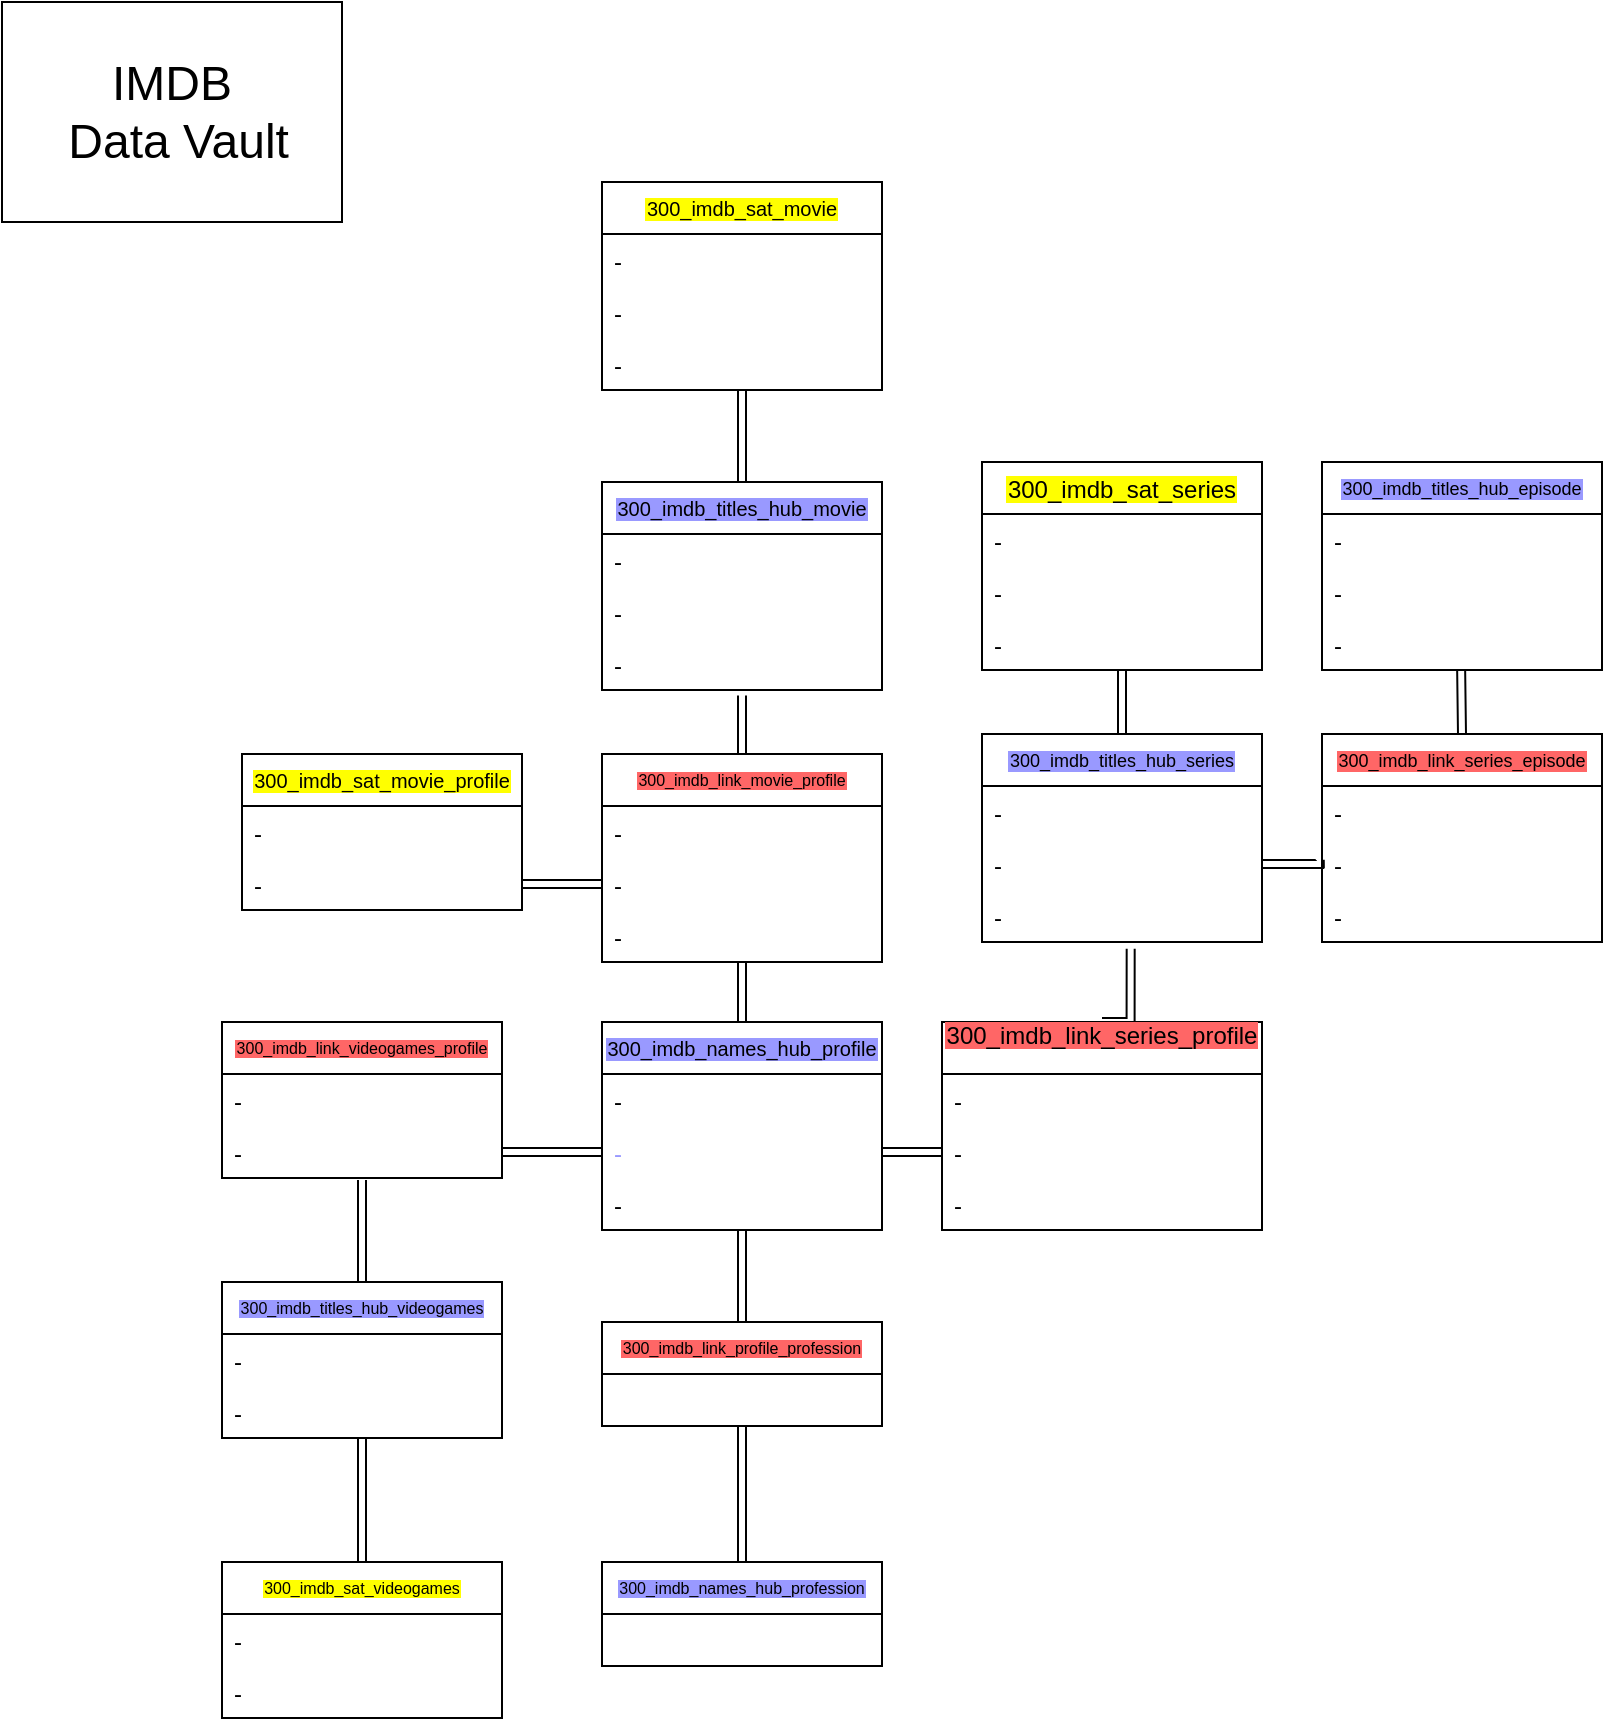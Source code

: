 <mxfile version="10.6.1" type="github"><diagram id="UH8m4Kq5_uAXLnKM9iat" name="Page-1"><mxGraphModel dx="1683" dy="917" grid="1" gridSize="10" guides="1" tooltips="1" connect="1" arrows="0" fold="1" page="1" pageScale="1" pageWidth="827" pageHeight="1169" math="0" shadow="0"><root><mxCell id="0"/><mxCell id="1" parent="0"/><mxCell id="UDHo2R98utQzKw6HFg2y-67" style="edgeStyle=orthogonalEdgeStyle;shape=link;rounded=0;orthogonalLoop=1;jettySize=auto;html=1;exitX=0.5;exitY=0;exitDx=0;exitDy=0;entryX=0.5;entryY=1;entryDx=0;entryDy=0;fontSize=8;" edge="1" parent="1" source="UDHo2R98utQzKw6HFg2y-2" target="UDHo2R98utQzKw6HFg2y-63"><mxGeometry relative="1" as="geometry"/></mxCell><mxCell id="UDHo2R98utQzKw6HFg2y-2" value="300_imdb_names_hub_profile" style="swimlane;fontStyle=0;childLayout=stackLayout;horizontal=1;startSize=26;fillColor=none;horizontalStack=0;resizeParent=1;resizeParentMax=0;resizeLast=0;collapsible=1;marginBottom=0;fontSize=10;labelBackgroundColor=#9999FF;" vertex="1" parent="1"><mxGeometry x="310" y="560" width="140" height="104" as="geometry"/></mxCell><mxCell id="UDHo2R98utQzKw6HFg2y-3" value="-" style="text;strokeColor=none;fillColor=none;align=left;verticalAlign=top;spacingLeft=4;spacingRight=4;overflow=hidden;rotatable=0;points=[[0,0.5],[1,0.5]];portConstraint=eastwest;" vertex="1" parent="UDHo2R98utQzKw6HFg2y-2"><mxGeometry y="26" width="140" height="26" as="geometry"/></mxCell><mxCell id="UDHo2R98utQzKw6HFg2y-4" value="-" style="text;strokeColor=none;fillColor=none;align=left;verticalAlign=top;spacingLeft=4;spacingRight=4;overflow=hidden;rotatable=0;points=[[0,0.5],[1,0.5]];portConstraint=eastwest;fontColor=#9999FF;" vertex="1" parent="UDHo2R98utQzKw6HFg2y-2"><mxGeometry y="52" width="140" height="26" as="geometry"/></mxCell><mxCell id="UDHo2R98utQzKw6HFg2y-5" value="-" style="text;strokeColor=none;fillColor=none;align=left;verticalAlign=top;spacingLeft=4;spacingRight=4;overflow=hidden;rotatable=0;points=[[0,0.5],[1,0.5]];portConstraint=eastwest;" vertex="1" parent="UDHo2R98utQzKw6HFg2y-2"><mxGeometry y="78" width="140" height="26" as="geometry"/></mxCell><mxCell id="UDHo2R98utQzKw6HFg2y-26" style="edgeStyle=orthogonalEdgeStyle;shape=link;rounded=0;orthogonalLoop=1;jettySize=auto;html=1;exitX=0.5;exitY=0;exitDx=0;exitDy=0;entryX=0.531;entryY=1.128;entryDx=0;entryDy=0;entryPerimeter=0;" edge="1" parent="1" source="UDHo2R98utQzKw6HFg2y-7" target="UDHo2R98utQzKw6HFg2y-17"><mxGeometry relative="1" as="geometry"/></mxCell><mxCell id="UDHo2R98utQzKw6HFg2y-7" value="300_imdb_link_series_profile&#10;" style="swimlane;fontStyle=0;childLayout=stackLayout;horizontal=1;startSize=26;fillColor=none;horizontalStack=0;resizeParent=1;resizeParentMax=0;resizeLast=0;collapsible=1;marginBottom=0;labelBackgroundColor=#FF6666;" vertex="1" parent="1"><mxGeometry x="480" y="560" width="160" height="104" as="geometry"/></mxCell><mxCell id="UDHo2R98utQzKw6HFg2y-8" value="-" style="text;strokeColor=none;fillColor=none;align=left;verticalAlign=top;spacingLeft=4;spacingRight=4;overflow=hidden;rotatable=0;points=[[0,0.5],[1,0.5]];portConstraint=eastwest;" vertex="1" parent="UDHo2R98utQzKw6HFg2y-7"><mxGeometry y="26" width="160" height="26" as="geometry"/></mxCell><mxCell id="UDHo2R98utQzKw6HFg2y-9" value="-" style="text;strokeColor=none;fillColor=none;align=left;verticalAlign=top;spacingLeft=4;spacingRight=4;overflow=hidden;rotatable=0;points=[[0,0.5],[1,0.5]];portConstraint=eastwest;" vertex="1" parent="UDHo2R98utQzKw6HFg2y-7"><mxGeometry y="52" width="160" height="26" as="geometry"/></mxCell><mxCell id="UDHo2R98utQzKw6HFg2y-10" value="-" style="text;strokeColor=none;fillColor=none;align=left;verticalAlign=top;spacingLeft=4;spacingRight=4;overflow=hidden;rotatable=0;points=[[0,0.5],[1,0.5]];portConstraint=eastwest;" vertex="1" parent="UDHo2R98utQzKw6HFg2y-7"><mxGeometry y="78" width="160" height="26" as="geometry"/></mxCell><mxCell id="UDHo2R98utQzKw6HFg2y-12" style="edgeStyle=orthogonalEdgeStyle;rounded=0;orthogonalLoop=1;jettySize=auto;html=1;exitX=1;exitY=0.5;exitDx=0;exitDy=0;shape=link;" edge="1" parent="1" source="UDHo2R98utQzKw6HFg2y-4" target="UDHo2R98utQzKw6HFg2y-9"><mxGeometry relative="1" as="geometry"/></mxCell><mxCell id="UDHo2R98utQzKw6HFg2y-24" style="edgeStyle=orthogonalEdgeStyle;shape=link;rounded=0;orthogonalLoop=1;jettySize=auto;html=1;exitX=0.5;exitY=0;exitDx=0;exitDy=0;entryX=0.5;entryY=1;entryDx=0;entryDy=0;" edge="1" parent="1" source="UDHo2R98utQzKw6HFg2y-14" target="UDHo2R98utQzKw6HFg2y-20"><mxGeometry relative="1" as="geometry"/></mxCell><mxCell id="UDHo2R98utQzKw6HFg2y-14" value="300_imdb_titles_hub_series" style="swimlane;fontStyle=0;childLayout=stackLayout;horizontal=1;startSize=26;fillColor=none;horizontalStack=0;resizeParent=1;resizeParentMax=0;resizeLast=0;collapsible=1;marginBottom=0;fontSize=9;labelBackgroundColor=#9999FF;" vertex="1" parent="1"><mxGeometry x="500" y="416" width="140" height="104" as="geometry"/></mxCell><mxCell id="UDHo2R98utQzKw6HFg2y-15" value="-" style="text;strokeColor=none;fillColor=none;align=left;verticalAlign=top;spacingLeft=4;spacingRight=4;overflow=hidden;rotatable=0;points=[[0,0.5],[1,0.5]];portConstraint=eastwest;" vertex="1" parent="UDHo2R98utQzKw6HFg2y-14"><mxGeometry y="26" width="140" height="26" as="geometry"/></mxCell><mxCell id="UDHo2R98utQzKw6HFg2y-16" value="-" style="text;strokeColor=none;fillColor=none;align=left;verticalAlign=top;spacingLeft=4;spacingRight=4;overflow=hidden;rotatable=0;points=[[0,0.5],[1,0.5]];portConstraint=eastwest;" vertex="1" parent="UDHo2R98utQzKw6HFg2y-14"><mxGeometry y="52" width="140" height="26" as="geometry"/></mxCell><mxCell id="UDHo2R98utQzKw6HFg2y-17" value="-" style="text;strokeColor=none;fillColor=none;align=left;verticalAlign=top;spacingLeft=4;spacingRight=4;overflow=hidden;rotatable=0;points=[[0,0.5],[1,0.5]];portConstraint=eastwest;" vertex="1" parent="UDHo2R98utQzKw6HFg2y-14"><mxGeometry y="78" width="140" height="26" as="geometry"/></mxCell><mxCell id="UDHo2R98utQzKw6HFg2y-20" value="300_imdb_sat_series" style="swimlane;fontStyle=0;childLayout=stackLayout;horizontal=1;startSize=26;fillColor=none;horizontalStack=0;resizeParent=1;resizeParentMax=0;resizeLast=0;collapsible=1;marginBottom=0;labelBackgroundColor=#FFFF00;" vertex="1" parent="1"><mxGeometry x="500" y="280" width="140" height="104" as="geometry"/></mxCell><mxCell id="UDHo2R98utQzKw6HFg2y-21" value="-" style="text;strokeColor=none;fillColor=none;align=left;verticalAlign=top;spacingLeft=4;spacingRight=4;overflow=hidden;rotatable=0;points=[[0,0.5],[1,0.5]];portConstraint=eastwest;" vertex="1" parent="UDHo2R98utQzKw6HFg2y-20"><mxGeometry y="26" width="140" height="26" as="geometry"/></mxCell><mxCell id="UDHo2R98utQzKw6HFg2y-22" value="-" style="text;strokeColor=none;fillColor=none;align=left;verticalAlign=top;spacingLeft=4;spacingRight=4;overflow=hidden;rotatable=0;points=[[0,0.5],[1,0.5]];portConstraint=eastwest;" vertex="1" parent="UDHo2R98utQzKw6HFg2y-20"><mxGeometry y="52" width="140" height="26" as="geometry"/></mxCell><mxCell id="UDHo2R98utQzKw6HFg2y-23" value="-" style="text;strokeColor=none;fillColor=none;align=left;verticalAlign=top;spacingLeft=4;spacingRight=4;overflow=hidden;rotatable=0;points=[[0,0.5],[1,0.5]];portConstraint=eastwest;" vertex="1" parent="UDHo2R98utQzKw6HFg2y-20"><mxGeometry y="78" width="140" height="26" as="geometry"/></mxCell><mxCell id="UDHo2R98utQzKw6HFg2y-37" style="edgeStyle=orthogonalEdgeStyle;shape=link;rounded=0;orthogonalLoop=1;jettySize=auto;html=1;exitX=0.5;exitY=0;exitDx=0;exitDy=0;entryX=0.497;entryY=1.007;entryDx=0;entryDy=0;entryPerimeter=0;fontSize=9;" edge="1" parent="1" source="UDHo2R98utQzKw6HFg2y-27" target="UDHo2R98utQzKw6HFg2y-36"><mxGeometry relative="1" as="geometry"/></mxCell><mxCell id="UDHo2R98utQzKw6HFg2y-27" value="300_imdb_link_series_episode" style="swimlane;fontStyle=0;childLayout=stackLayout;horizontal=1;startSize=26;fillColor=none;horizontalStack=0;resizeParent=1;resizeParentMax=0;resizeLast=0;collapsible=1;marginBottom=0;fontSize=9;labelBackgroundColor=#FF6666;" vertex="1" parent="1"><mxGeometry x="670" y="416" width="140" height="104" as="geometry"/></mxCell><mxCell id="UDHo2R98utQzKw6HFg2y-28" value="-" style="text;strokeColor=none;fillColor=none;align=left;verticalAlign=top;spacingLeft=4;spacingRight=4;overflow=hidden;rotatable=0;points=[[0,0.5],[1,0.5]];portConstraint=eastwest;" vertex="1" parent="UDHo2R98utQzKw6HFg2y-27"><mxGeometry y="26" width="140" height="26" as="geometry"/></mxCell><mxCell id="UDHo2R98utQzKw6HFg2y-29" value="-" style="text;strokeColor=none;fillColor=none;align=left;verticalAlign=top;spacingLeft=4;spacingRight=4;overflow=hidden;rotatable=0;points=[[0,0.5],[1,0.5]];portConstraint=eastwest;" vertex="1" parent="UDHo2R98utQzKw6HFg2y-27"><mxGeometry y="52" width="140" height="26" as="geometry"/></mxCell><mxCell id="UDHo2R98utQzKw6HFg2y-30" value="-" style="text;strokeColor=none;fillColor=none;align=left;verticalAlign=top;spacingLeft=4;spacingRight=4;overflow=hidden;rotatable=0;points=[[0,0.5],[1,0.5]];portConstraint=eastwest;" vertex="1" parent="UDHo2R98utQzKw6HFg2y-27"><mxGeometry y="78" width="140" height="26" as="geometry"/></mxCell><mxCell id="UDHo2R98utQzKw6HFg2y-32" style="edgeStyle=orthogonalEdgeStyle;shape=link;rounded=0;orthogonalLoop=1;jettySize=auto;html=1;exitX=1;exitY=0.5;exitDx=0;exitDy=0;entryX=-0.008;entryY=0.421;entryDx=0;entryDy=0;entryPerimeter=0;fontSize=9;" edge="1" parent="1" source="UDHo2R98utQzKw6HFg2y-16" target="UDHo2R98utQzKw6HFg2y-29"><mxGeometry relative="1" as="geometry"/></mxCell><mxCell id="UDHo2R98utQzKw6HFg2y-33" value="300_imdb_titles_hub_episode" style="swimlane;fontStyle=0;childLayout=stackLayout;horizontal=1;startSize=26;fillColor=none;horizontalStack=0;resizeParent=1;resizeParentMax=0;resizeLast=0;collapsible=1;marginBottom=0;fontSize=9;labelBackgroundColor=#9999FF;" vertex="1" parent="1"><mxGeometry x="670" y="280" width="140" height="104" as="geometry"/></mxCell><mxCell id="UDHo2R98utQzKw6HFg2y-34" value="-" style="text;strokeColor=none;fillColor=none;align=left;verticalAlign=top;spacingLeft=4;spacingRight=4;overflow=hidden;rotatable=0;points=[[0,0.5],[1,0.5]];portConstraint=eastwest;" vertex="1" parent="UDHo2R98utQzKw6HFg2y-33"><mxGeometry y="26" width="140" height="26" as="geometry"/></mxCell><mxCell id="UDHo2R98utQzKw6HFg2y-35" value="-" style="text;strokeColor=none;fillColor=none;align=left;verticalAlign=top;spacingLeft=4;spacingRight=4;overflow=hidden;rotatable=0;points=[[0,0.5],[1,0.5]];portConstraint=eastwest;" vertex="1" parent="UDHo2R98utQzKw6HFg2y-33"><mxGeometry y="52" width="140" height="26" as="geometry"/></mxCell><mxCell id="UDHo2R98utQzKw6HFg2y-36" value="-" style="text;strokeColor=none;fillColor=none;align=left;verticalAlign=top;spacingLeft=4;spacingRight=4;overflow=hidden;rotatable=0;points=[[0,0.5],[1,0.5]];portConstraint=eastwest;" vertex="1" parent="UDHo2R98utQzKw6HFg2y-33"><mxGeometry y="78" width="140" height="26" as="geometry"/></mxCell><mxCell id="UDHo2R98utQzKw6HFg2y-42" style="edgeStyle=orthogonalEdgeStyle;shape=link;rounded=0;orthogonalLoop=1;jettySize=auto;html=1;exitX=0.5;exitY=0;exitDx=0;exitDy=0;entryX=0.5;entryY=1;entryDx=0;entryDy=0;fontSize=10;" edge="1" parent="1" source="UDHo2R98utQzKw6HFg2y-38" target="UDHo2R98utQzKw6HFg2y-2"><mxGeometry relative="1" as="geometry"/></mxCell><mxCell id="UDHo2R98utQzKw6HFg2y-38" value="300_imdb_link_profile_profession" style="swimlane;fontStyle=0;childLayout=stackLayout;horizontal=1;startSize=26;fillColor=none;horizontalStack=0;resizeParent=1;resizeParentMax=0;resizeLast=0;collapsible=1;marginBottom=0;fontSize=8;labelBackgroundColor=#FF6666;" vertex="1" parent="1"><mxGeometry x="310" y="710" width="140" height="52" as="geometry"/></mxCell><mxCell id="UDHo2R98utQzKw6HFg2y-47" style="edgeStyle=orthogonalEdgeStyle;shape=link;rounded=0;orthogonalLoop=1;jettySize=auto;html=1;exitX=0.5;exitY=0;exitDx=0;exitDy=0;entryX=0.5;entryY=1;entryDx=0;entryDy=0;fontSize=8;" edge="1" parent="1" source="UDHo2R98utQzKw6HFg2y-43" target="UDHo2R98utQzKw6HFg2y-38"><mxGeometry relative="1" as="geometry"><mxPoint x="379.2" y="792.8" as="targetPoint"/></mxGeometry></mxCell><mxCell id="UDHo2R98utQzKw6HFg2y-43" value="300_imdb_names_hub_profession" style="swimlane;fontStyle=0;childLayout=stackLayout;horizontal=1;startSize=26;fillColor=none;horizontalStack=0;resizeParent=1;resizeParentMax=0;resizeLast=0;collapsible=1;marginBottom=0;fontSize=8;labelBackgroundColor=#9999FF;" vertex="1" parent="1"><mxGeometry x="310" y="830" width="140" height="52" as="geometry"/></mxCell><mxCell id="UDHo2R98utQzKw6HFg2y-48" value="300_imdb_link_videogames_profile" style="swimlane;fontStyle=0;childLayout=stackLayout;horizontal=1;startSize=26;fillColor=none;horizontalStack=0;resizeParent=1;resizeParentMax=0;resizeLast=0;collapsible=1;marginBottom=0;fontSize=8;labelBackgroundColor=#FF6666;" vertex="1" parent="1"><mxGeometry x="120" y="560" width="140" height="78" as="geometry"/></mxCell><mxCell id="UDHo2R98utQzKw6HFg2y-49" value="-" style="text;strokeColor=none;fillColor=none;align=left;verticalAlign=top;spacingLeft=4;spacingRight=4;overflow=hidden;rotatable=0;points=[[0,0.5],[1,0.5]];portConstraint=eastwest;" vertex="1" parent="UDHo2R98utQzKw6HFg2y-48"><mxGeometry y="26" width="140" height="26" as="geometry"/></mxCell><mxCell id="UDHo2R98utQzKw6HFg2y-50" value="-" style="text;strokeColor=none;fillColor=none;align=left;verticalAlign=top;spacingLeft=4;spacingRight=4;overflow=hidden;rotatable=0;points=[[0,0.5],[1,0.5]];portConstraint=eastwest;" vertex="1" parent="UDHo2R98utQzKw6HFg2y-48"><mxGeometry y="52" width="140" height="26" as="geometry"/></mxCell><mxCell id="UDHo2R98utQzKw6HFg2y-52" style="edgeStyle=orthogonalEdgeStyle;shape=link;rounded=0;orthogonalLoop=1;jettySize=auto;html=1;exitX=0;exitY=0.5;exitDx=0;exitDy=0;entryX=1;entryY=0.5;entryDx=0;entryDy=0;fontSize=8;" edge="1" parent="1" source="UDHo2R98utQzKw6HFg2y-4" target="UDHo2R98utQzKw6HFg2y-50"><mxGeometry relative="1" as="geometry"/></mxCell><mxCell id="UDHo2R98utQzKw6HFg2y-57" style="edgeStyle=orthogonalEdgeStyle;shape=link;rounded=0;orthogonalLoop=1;jettySize=auto;html=1;exitX=0.5;exitY=0;exitDx=0;exitDy=0;entryX=0.5;entryY=1.038;entryDx=0;entryDy=0;entryPerimeter=0;fontSize=8;" edge="1" parent="1" source="UDHo2R98utQzKw6HFg2y-53" target="UDHo2R98utQzKw6HFg2y-50"><mxGeometry relative="1" as="geometry"><mxPoint x="190" y="664" as="targetPoint"/></mxGeometry></mxCell><mxCell id="UDHo2R98utQzKw6HFg2y-53" value="300_imdb_titles_hub_videogames" style="swimlane;fontStyle=0;childLayout=stackLayout;horizontal=1;startSize=26;fillColor=none;horizontalStack=0;resizeParent=1;resizeParentMax=0;resizeLast=0;collapsible=1;marginBottom=0;fontSize=8;labelBackgroundColor=#9999FF;" vertex="1" parent="1"><mxGeometry x="120" y="690" width="140" height="78" as="geometry"/></mxCell><mxCell id="UDHo2R98utQzKw6HFg2y-54" value="-" style="text;strokeColor=none;fillColor=none;align=left;verticalAlign=top;spacingLeft=4;spacingRight=4;overflow=hidden;rotatable=0;points=[[0,0.5],[1,0.5]];portConstraint=eastwest;" vertex="1" parent="UDHo2R98utQzKw6HFg2y-53"><mxGeometry y="26" width="140" height="26" as="geometry"/></mxCell><mxCell id="UDHo2R98utQzKw6HFg2y-55" value="-" style="text;strokeColor=none;fillColor=none;align=left;verticalAlign=top;spacingLeft=4;spacingRight=4;overflow=hidden;rotatable=0;points=[[0,0.5],[1,0.5]];portConstraint=eastwest;" vertex="1" parent="UDHo2R98utQzKw6HFg2y-53"><mxGeometry y="52" width="140" height="26" as="geometry"/></mxCell><mxCell id="UDHo2R98utQzKw6HFg2y-62" style="edgeStyle=orthogonalEdgeStyle;shape=link;rounded=0;orthogonalLoop=1;jettySize=auto;html=1;exitX=0.5;exitY=0;exitDx=0;exitDy=0;entryX=0.5;entryY=1;entryDx=0;entryDy=0;fontSize=8;" edge="1" parent="1" source="UDHo2R98utQzKw6HFg2y-58" target="UDHo2R98utQzKw6HFg2y-53"><mxGeometry relative="1" as="geometry"><mxPoint x="189.857" y="796.857" as="targetPoint"/></mxGeometry></mxCell><mxCell id="UDHo2R98utQzKw6HFg2y-58" value="300_imdb_sat_videogames" style="swimlane;fontStyle=0;childLayout=stackLayout;horizontal=1;startSize=26;fillColor=none;horizontalStack=0;resizeParent=1;resizeParentMax=0;resizeLast=0;collapsible=1;marginBottom=0;fontSize=8;labelBackgroundColor=#FFFF00;" vertex="1" parent="1"><mxGeometry x="120" y="830" width="140" height="78" as="geometry"/></mxCell><mxCell id="UDHo2R98utQzKw6HFg2y-59" value="-" style="text;strokeColor=none;fillColor=none;align=left;verticalAlign=top;spacingLeft=4;spacingRight=4;overflow=hidden;rotatable=0;points=[[0,0.5],[1,0.5]];portConstraint=eastwest;" vertex="1" parent="UDHo2R98utQzKw6HFg2y-58"><mxGeometry y="26" width="140" height="26" as="geometry"/></mxCell><mxCell id="UDHo2R98utQzKw6HFg2y-60" value="-" style="text;strokeColor=none;fillColor=none;align=left;verticalAlign=top;spacingLeft=4;spacingRight=4;overflow=hidden;rotatable=0;points=[[0,0.5],[1,0.5]];portConstraint=eastwest;" vertex="1" parent="UDHo2R98utQzKw6HFg2y-58"><mxGeometry y="52" width="140" height="26" as="geometry"/></mxCell><mxCell id="UDHo2R98utQzKw6HFg2y-72" style="edgeStyle=orthogonalEdgeStyle;shape=link;rounded=0;orthogonalLoop=1;jettySize=auto;html=1;exitX=0.5;exitY=0;exitDx=0;exitDy=0;entryX=0.5;entryY=1.106;entryDx=0;entryDy=0;entryPerimeter=0;fontSize=8;" edge="1" parent="1" source="UDHo2R98utQzKw6HFg2y-63" target="UDHo2R98utQzKw6HFg2y-71"><mxGeometry relative="1" as="geometry"/></mxCell><mxCell id="UDHo2R98utQzKw6HFg2y-63" value="300_imdb_link_movie_profile" style="swimlane;fontStyle=0;childLayout=stackLayout;horizontal=1;startSize=26;fillColor=none;horizontalStack=0;resizeParent=1;resizeParentMax=0;resizeLast=0;collapsible=1;marginBottom=0;fontSize=8;labelBackgroundColor=#FF6666;" vertex="1" parent="1"><mxGeometry x="310" y="426" width="140" height="104" as="geometry"/></mxCell><mxCell id="UDHo2R98utQzKw6HFg2y-64" value="-" style="text;strokeColor=none;fillColor=none;align=left;verticalAlign=top;spacingLeft=4;spacingRight=4;overflow=hidden;rotatable=0;points=[[0,0.5],[1,0.5]];portConstraint=eastwest;" vertex="1" parent="UDHo2R98utQzKw6HFg2y-63"><mxGeometry y="26" width="140" height="26" as="geometry"/></mxCell><mxCell id="UDHo2R98utQzKw6HFg2y-65" value="-" style="text;strokeColor=none;fillColor=none;align=left;verticalAlign=top;spacingLeft=4;spacingRight=4;overflow=hidden;rotatable=0;points=[[0,0.5],[1,0.5]];portConstraint=eastwest;" vertex="1" parent="UDHo2R98utQzKw6HFg2y-63"><mxGeometry y="52" width="140" height="26" as="geometry"/></mxCell><mxCell id="UDHo2R98utQzKw6HFg2y-66" value="-" style="text;strokeColor=none;fillColor=none;align=left;verticalAlign=top;spacingLeft=4;spacingRight=4;overflow=hidden;rotatable=0;points=[[0,0.5],[1,0.5]];portConstraint=eastwest;" vertex="1" parent="UDHo2R98utQzKw6HFg2y-63"><mxGeometry y="78" width="140" height="26" as="geometry"/></mxCell><mxCell id="UDHo2R98utQzKw6HFg2y-77" style="edgeStyle=orthogonalEdgeStyle;shape=link;rounded=0;orthogonalLoop=1;jettySize=auto;html=1;exitX=0.5;exitY=0;exitDx=0;exitDy=0;entryX=0.5;entryY=1.001;entryDx=0;entryDy=0;entryPerimeter=0;fontSize=10;" edge="1" parent="1" source="UDHo2R98utQzKw6HFg2y-68" target="UDHo2R98utQzKw6HFg2y-76"><mxGeometry relative="1" as="geometry"/></mxCell><mxCell id="UDHo2R98utQzKw6HFg2y-68" value="300_imdb_titles_hub_movie" style="swimlane;fontStyle=0;childLayout=stackLayout;horizontal=1;startSize=26;fillColor=none;horizontalStack=0;resizeParent=1;resizeParentMax=0;resizeLast=0;collapsible=1;marginBottom=0;fontSize=10;labelBackgroundColor=#9999FF;" vertex="1" parent="1"><mxGeometry x="310" y="290" width="140" height="104" as="geometry"/></mxCell><mxCell id="UDHo2R98utQzKw6HFg2y-69" value="-" style="text;strokeColor=none;fillColor=none;align=left;verticalAlign=top;spacingLeft=4;spacingRight=4;overflow=hidden;rotatable=0;points=[[0,0.5],[1,0.5]];portConstraint=eastwest;" vertex="1" parent="UDHo2R98utQzKw6HFg2y-68"><mxGeometry y="26" width="140" height="26" as="geometry"/></mxCell><mxCell id="UDHo2R98utQzKw6HFg2y-70" value="-" style="text;strokeColor=none;fillColor=none;align=left;verticalAlign=top;spacingLeft=4;spacingRight=4;overflow=hidden;rotatable=0;points=[[0,0.5],[1,0.5]];portConstraint=eastwest;" vertex="1" parent="UDHo2R98utQzKw6HFg2y-68"><mxGeometry y="52" width="140" height="26" as="geometry"/></mxCell><mxCell id="UDHo2R98utQzKw6HFg2y-71" value="-" style="text;strokeColor=none;fillColor=none;align=left;verticalAlign=top;spacingLeft=4;spacingRight=4;overflow=hidden;rotatable=0;points=[[0,0.5],[1,0.5]];portConstraint=eastwest;" vertex="1" parent="UDHo2R98utQzKw6HFg2y-68"><mxGeometry y="78" width="140" height="26" as="geometry"/></mxCell><mxCell id="UDHo2R98utQzKw6HFg2y-73" value="300_imdb_sat_movie" style="swimlane;fontStyle=0;childLayout=stackLayout;horizontal=1;startSize=26;fillColor=none;horizontalStack=0;resizeParent=1;resizeParentMax=0;resizeLast=0;collapsible=1;marginBottom=0;fontSize=10;labelBackgroundColor=#FFFF00;" vertex="1" parent="1"><mxGeometry x="310" y="140" width="140" height="104" as="geometry"/></mxCell><mxCell id="UDHo2R98utQzKw6HFg2y-74" value="-" style="text;strokeColor=none;fillColor=none;align=left;verticalAlign=top;spacingLeft=4;spacingRight=4;overflow=hidden;rotatable=0;points=[[0,0.5],[1,0.5]];portConstraint=eastwest;" vertex="1" parent="UDHo2R98utQzKw6HFg2y-73"><mxGeometry y="26" width="140" height="26" as="geometry"/></mxCell><mxCell id="UDHo2R98utQzKw6HFg2y-75" value="-" style="text;strokeColor=none;fillColor=none;align=left;verticalAlign=top;spacingLeft=4;spacingRight=4;overflow=hidden;rotatable=0;points=[[0,0.5],[1,0.5]];portConstraint=eastwest;" vertex="1" parent="UDHo2R98utQzKw6HFg2y-73"><mxGeometry y="52" width="140" height="26" as="geometry"/></mxCell><mxCell id="UDHo2R98utQzKw6HFg2y-76" value="-" style="text;strokeColor=none;fillColor=none;align=left;verticalAlign=top;spacingLeft=4;spacingRight=4;overflow=hidden;rotatable=0;points=[[0,0.5],[1,0.5]];portConstraint=eastwest;" vertex="1" parent="UDHo2R98utQzKw6HFg2y-73"><mxGeometry y="78" width="140" height="26" as="geometry"/></mxCell><mxCell id="UDHo2R98utQzKw6HFg2y-78" value="300_imdb_sat_movie_profile" style="swimlane;fontStyle=0;childLayout=stackLayout;horizontal=1;startSize=26;fillColor=none;horizontalStack=0;resizeParent=1;resizeParentMax=0;resizeLast=0;collapsible=1;marginBottom=0;fontSize=10;labelBackgroundColor=#FFFF00;" vertex="1" parent="1"><mxGeometry x="130" y="426" width="140" height="78" as="geometry"/></mxCell><mxCell id="UDHo2R98utQzKw6HFg2y-79" value="-" style="text;strokeColor=none;fillColor=none;align=left;verticalAlign=top;spacingLeft=4;spacingRight=4;overflow=hidden;rotatable=0;points=[[0,0.5],[1,0.5]];portConstraint=eastwest;" vertex="1" parent="UDHo2R98utQzKw6HFg2y-78"><mxGeometry y="26" width="140" height="26" as="geometry"/></mxCell><mxCell id="UDHo2R98utQzKw6HFg2y-80" value="-" style="text;strokeColor=none;fillColor=none;align=left;verticalAlign=top;spacingLeft=4;spacingRight=4;overflow=hidden;rotatable=0;points=[[0,0.5],[1,0.5]];portConstraint=eastwest;labelBackgroundColor=#ffffff;" vertex="1" parent="UDHo2R98utQzKw6HFg2y-78"><mxGeometry y="52" width="140" height="26" as="geometry"/></mxCell><mxCell id="UDHo2R98utQzKw6HFg2y-82" style="edgeStyle=orthogonalEdgeStyle;shape=link;rounded=0;orthogonalLoop=1;jettySize=auto;html=1;exitX=1;exitY=0.5;exitDx=0;exitDy=0;entryX=0;entryY=0.5;entryDx=0;entryDy=0;fontSize=10;" edge="1" parent="1" source="UDHo2R98utQzKw6HFg2y-80" target="UDHo2R98utQzKw6HFg2y-65"><mxGeometry relative="1" as="geometry"/></mxCell><mxCell id="UDHo2R98utQzKw6HFg2y-84" value="IMDB&lt;br&gt;&amp;nbsp;Data Vault" style="rounded=0;whiteSpace=wrap;html=1;labelBackgroundColor=none;fontSize=24;fontColor=#000000;" vertex="1" parent="1"><mxGeometry x="10" y="50" width="170" height="110" as="geometry"/></mxCell></root></mxGraphModel></diagram></mxfile>